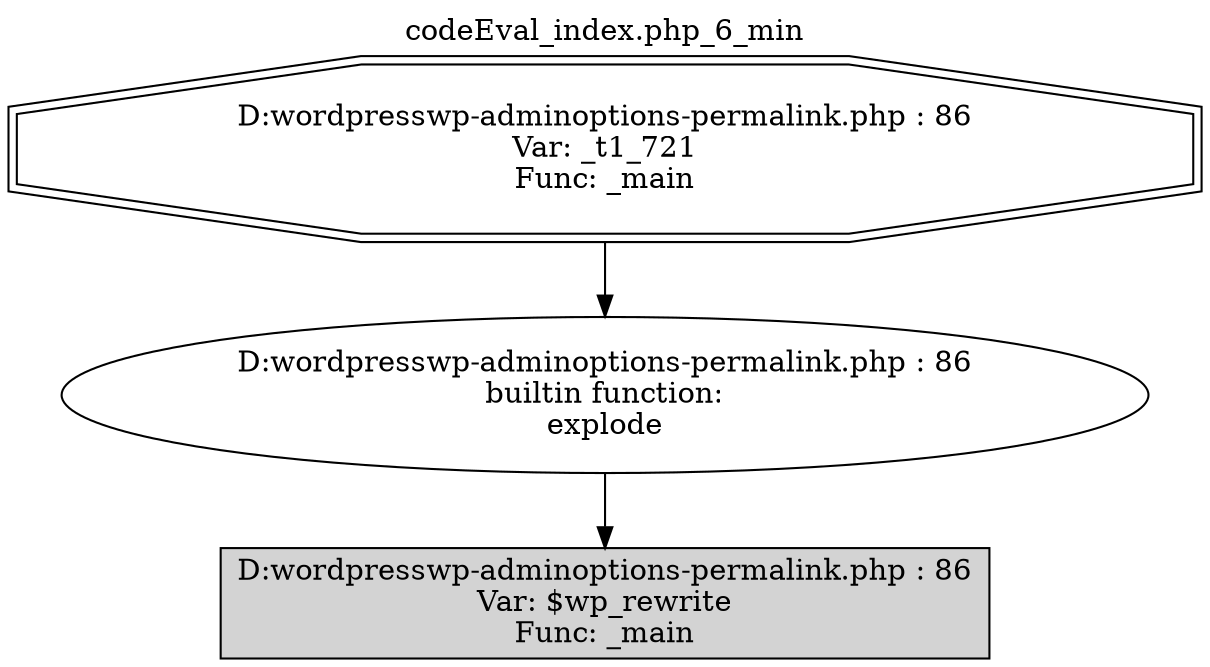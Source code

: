 digraph cfg {
  label="codeEval_index.php_6_min";
  labelloc=t;
  n1 [shape=doubleoctagon, label="D:\wordpress\wp-admin\options-permalink.php : 86\nVar: _t1_721\nFunc: _main\n"];
  n2 [shape=ellipse, label="D:\wordpress\wp-admin\options-permalink.php : 86\nbuiltin function:\nexplode\n"];
  n3 [shape=box, label="D:\wordpress\wp-admin\options-permalink.php : 86\nVar: $wp_rewrite\nFunc: _main\n",style=filled];
  n1 -> n2;
  n2 -> n3;
}
